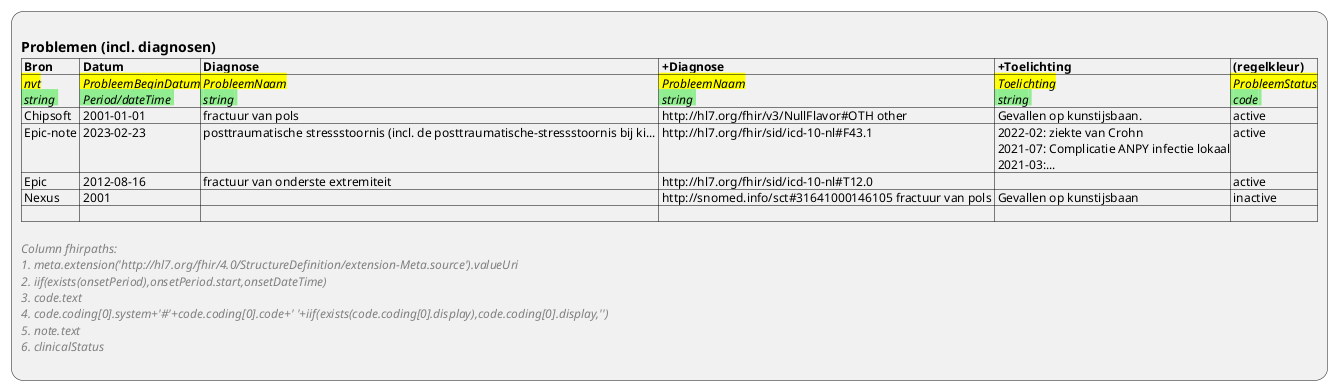 @startuml ViewDefinition-Condition
:
== Problemen (incl. diagnosen)
|= Bron |= Datum |= Diagnose |= +Diagnose |= +Toelichting |= (regelkleur) |
|<back:yellow> //nvt//\n<back:lightgreen> //string// |<back:yellow> //ProbleemBeginDatum//\n<back:lightgreen> //Period/dateTime// |<back:yellow> //ProbleemNaam//\n<back:lightgreen> //string// |<back:yellow> //ProbleemNaam//\n<back:lightgreen> //string// |<back:yellow> //Toelichting//\n<back:lightgreen> //string// |<back:yellow> //ProbleemStatus//\n<back:lightgreen> //code// |
| Chipsoft | 2001-01-01 | fractuur van pols | http://hl7.org/fhir/v3/NullFlavor#OTH other | Gevallen op kunstijsbaan. | active |
| Epic-note | 2023-02-23 | posttraumatische stressstoornis (incl. de posttraumatische-stressstoornis bij ki... | http://hl7.org/fhir/sid/icd-10-nl#F43.1  | 2022-02: ziekte van Crohn\n 2021-07: Complicatie ANPY infectie lokaal\n 2021-03:... | active |
| Epic | 2012-08-16 | fractuur van onderste extremiteit | http://hl7.org/fhir/sid/icd-10-nl#T12.0  |  | active |
| Nexus | 2001 |  | http://snomed.info/sct#31641000146105 fractuur van pols | Gevallen op kunstijsbaan | inactive |
| |

<color:gray>//Column fhirpaths://
<color:gray>//1. meta.extension('http:~//hl7.org/fhir/4.0/StructureDefinition/extension-Meta.source').valueUri//
<color:gray>//2. iif(exists(onsetPeriod),onsetPeriod.start,onsetDateTime)//
<color:gray>//3. code.text//
<color:gray>//4. code.coding[0].system+'#'+code.coding[0].code+' '+iif(exists(code.coding[0].display),code.coding[0].display,'')//
<color:gray>//5. note.text//
<color:gray>//6. clinicalStatus//
;
@enduml